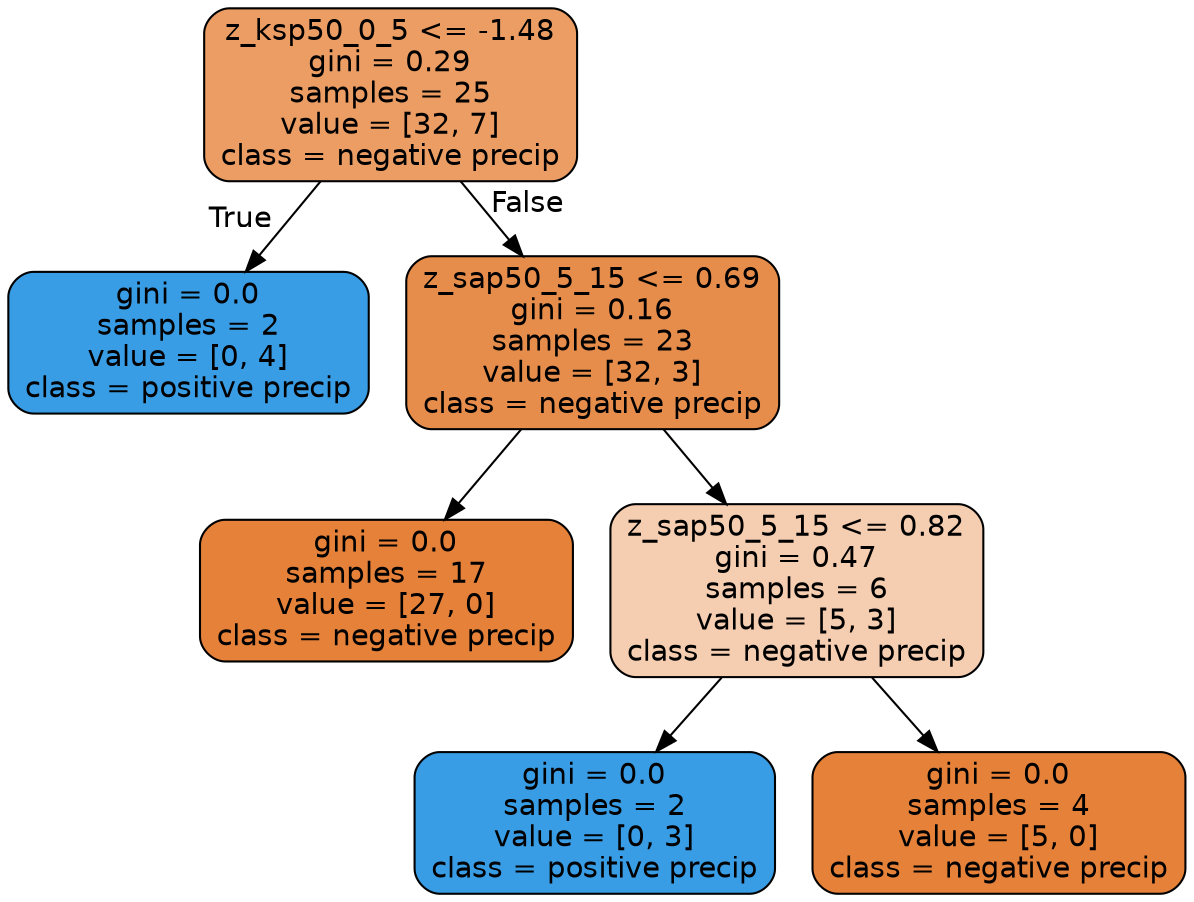 digraph Tree {
node [shape=box, style="filled, rounded", color="black", fontname=helvetica] ;
edge [fontname=helvetica] ;
0 [label="z_ksp50_0_5 <= -1.48\ngini = 0.29\nsamples = 25\nvalue = [32, 7]\nclass = negative precip", fillcolor="#eb9d64"] ;
1 [label="gini = 0.0\nsamples = 2\nvalue = [0, 4]\nclass = positive precip", fillcolor="#399de5"] ;
0 -> 1 [labeldistance=2.5, labelangle=45, headlabel="True"] ;
2 [label="z_sap50_5_15 <= 0.69\ngini = 0.16\nsamples = 23\nvalue = [32, 3]\nclass = negative precip", fillcolor="#e78d4c"] ;
0 -> 2 [labeldistance=2.5, labelangle=-45, headlabel="False"] ;
3 [label="gini = 0.0\nsamples = 17\nvalue = [27, 0]\nclass = negative precip", fillcolor="#e58139"] ;
2 -> 3 ;
4 [label="z_sap50_5_15 <= 0.82\ngini = 0.47\nsamples = 6\nvalue = [5, 3]\nclass = negative precip", fillcolor="#f5cdb0"] ;
2 -> 4 ;
5 [label="gini = 0.0\nsamples = 2\nvalue = [0, 3]\nclass = positive precip", fillcolor="#399de5"] ;
4 -> 5 ;
6 [label="gini = 0.0\nsamples = 4\nvalue = [5, 0]\nclass = negative precip", fillcolor="#e58139"] ;
4 -> 6 ;
}